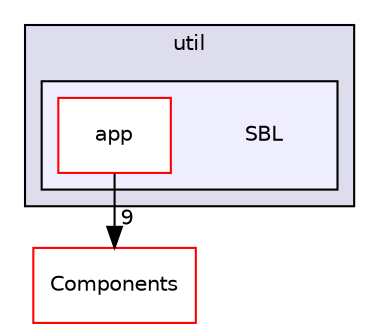 digraph "C:/Work.git/ble/BLE-CC254x-1.4.0/Projects/ble/util/SBL" {
  compound=true
  node [ fontsize="10", fontname="Helvetica"];
  edge [ labelfontsize="10", labelfontname="Helvetica"];
  subgraph clusterdir_83985fde96a2a17057efe1016f3e7112 {
    graph [ bgcolor="#ddddee", pencolor="black", label="util" fontname="Helvetica", fontsize="10", URL="dir_83985fde96a2a17057efe1016f3e7112.html"]
  subgraph clusterdir_6bf6fac38c33e2afd6447cd46b2fd6df {
    graph [ bgcolor="#eeeeff", pencolor="black", label="" URL="dir_6bf6fac38c33e2afd6447cd46b2fd6df.html"];
    dir_6bf6fac38c33e2afd6447cd46b2fd6df [shape=plaintext label="SBL"];
    dir_5e55ed0d4389856a7eb6999e07c6f786 [shape=box label="app" color="red" fillcolor="white" style="filled" URL="dir_5e55ed0d4389856a7eb6999e07c6f786.html"];
  }
  }
  dir_7a2b63247ca617f0e1ef727740be8a23 [shape=box label="Components" fillcolor="white" style="filled" color="red" URL="dir_7a2b63247ca617f0e1ef727740be8a23.html"];
  dir_5e55ed0d4389856a7eb6999e07c6f786->dir_7a2b63247ca617f0e1ef727740be8a23 [headlabel="9", labeldistance=1.5 headhref="dir_000077_000001.html"];
}
